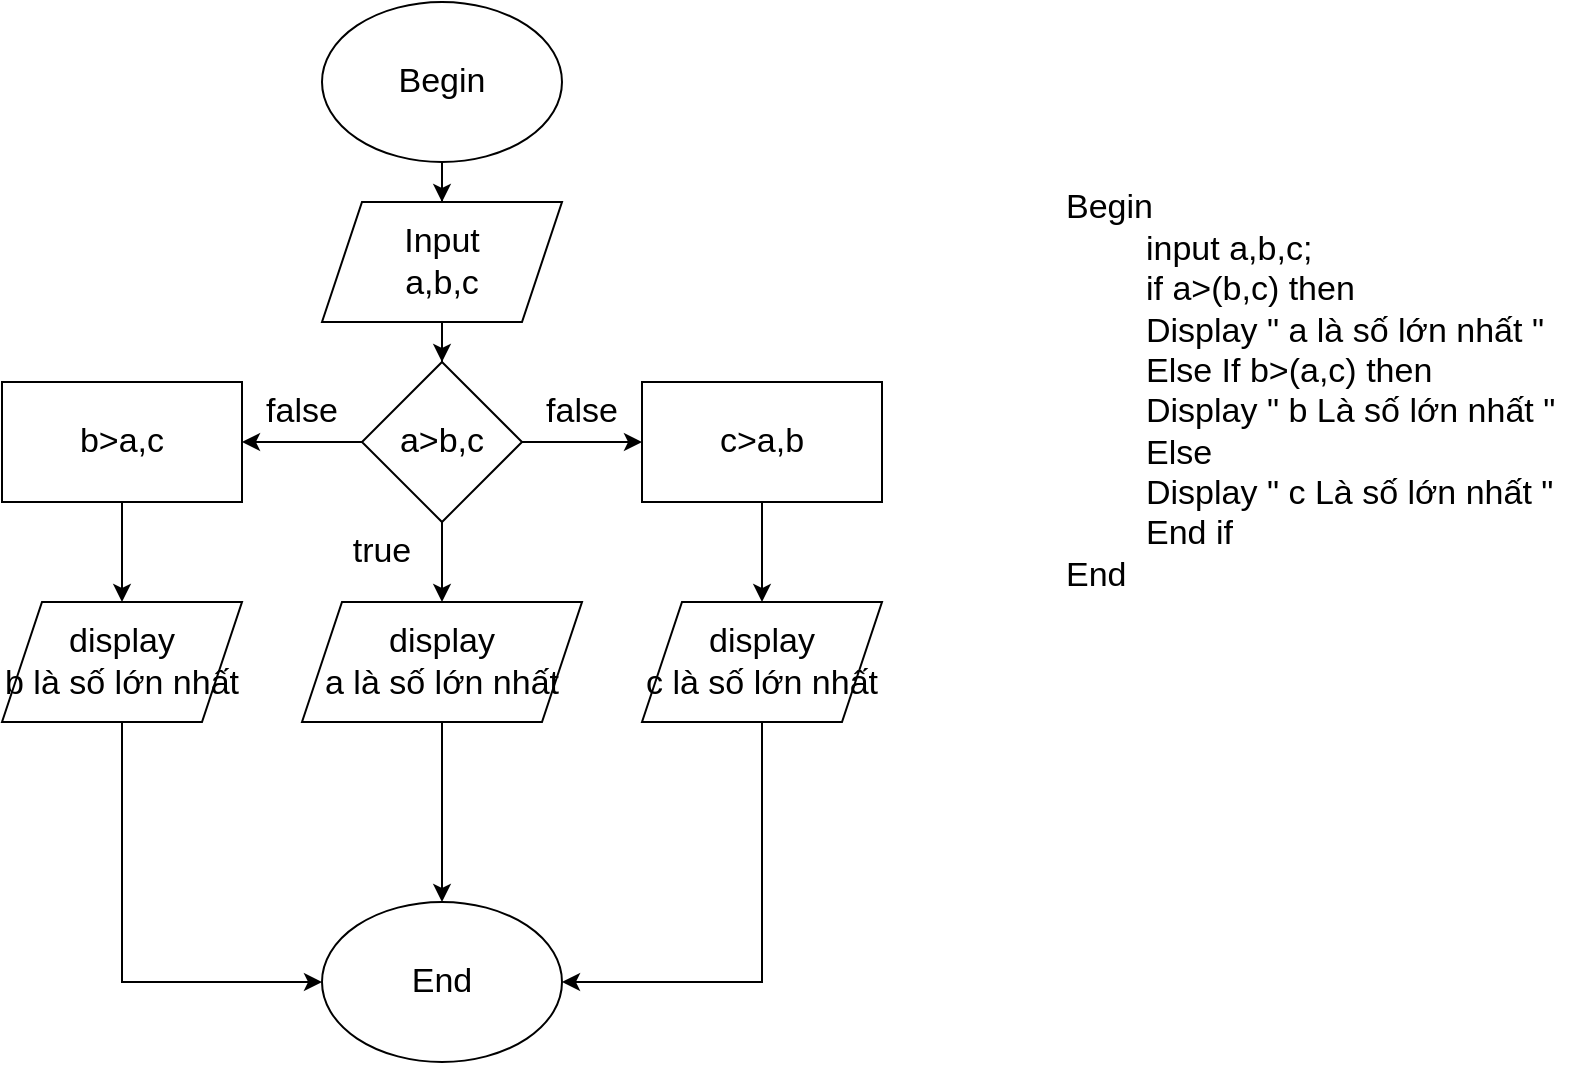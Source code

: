 <mxfile version="18.0.2" type="device"><diagram id="6V9XN6o4CMJaOwGbE_Bq" name="Page-1"><mxGraphModel dx="1038" dy="579" grid="1" gridSize="10" guides="1" tooltips="1" connect="1" arrows="1" fold="1" page="1" pageScale="1" pageWidth="827" pageHeight="1169" math="0" shadow="0"><root><mxCell id="0"/><mxCell id="1" parent="0"/><mxCell id="lSn7exZHZ4tyv8h5g6c0-1" value="Begin&lt;br style=&quot;font-size: 17px;&quot;&gt;&lt;blockquote style=&quot;margin: 0px 0px 0px 40px; border: none; padding: 0px; font-size: 17px;&quot;&gt;input a,b,c;&lt;/blockquote&gt;&lt;blockquote style=&quot;margin: 0px 0px 0px 40px; border: none; padding: 0px; font-size: 17px;&quot;&gt;if a&amp;gt;(b,c) then&lt;/blockquote&gt;&lt;blockquote style=&quot;margin: 0px 0px 0px 40px; border: none; padding: 0px; font-size: 17px;&quot;&gt;Display &quot; a là số lớn nhất &quot;&lt;/blockquote&gt;&lt;blockquote style=&quot;margin: 0px 0px 0px 40px; border: none; padding: 0px; font-size: 17px;&quot;&gt;&lt;span style=&quot;background-color: initial; font-size: 17px;&quot;&gt;Else If b&amp;gt;(a,c) then&lt;/span&gt;&lt;br style=&quot;font-size: 17px;&quot;&gt;&lt;/blockquote&gt;&lt;blockquote style=&quot;margin: 0px 0px 0px 40px; border: none; padding: 0px; font-size: 17px;&quot;&gt;Display &quot; b Là số lớn nhất &quot;&lt;/blockquote&gt;&lt;blockquote style=&quot;margin: 0px 0px 0px 40px; border: none; padding: 0px; font-size: 17px;&quot;&gt;Else&lt;/blockquote&gt;&lt;blockquote style=&quot;margin: 0px 0px 0px 40px; border: none; padding: 0px; font-size: 17px;&quot;&gt;Display &quot; c Là số lớn nhất &quot;&lt;/blockquote&gt;&lt;blockquote style=&quot;margin: 0px 0px 0px 40px; border: none; padding: 0px; font-size: 17px;&quot;&gt;End if&lt;/blockquote&gt;End&lt;br style=&quot;font-size: 17px;&quot;&gt;&lt;blockquote style=&quot;margin: 0px 0px 0px 40px; border: none; padding: 0px; font-size: 17px;&quot;&gt;&lt;br style=&quot;font-size: 17px;&quot;&gt;&lt;/blockquote&gt;" style="text;html=1;strokeColor=none;fillColor=none;align=left;verticalAlign=middle;whiteSpace=wrap;rounded=0;fontSize=17;" vertex="1" parent="1"><mxGeometry x="530" y="120" width="260" height="290" as="geometry"/></mxCell><mxCell id="lSn7exZHZ4tyv8h5g6c0-4" value="" style="edgeStyle=orthogonalEdgeStyle;rounded=0;orthogonalLoop=1;jettySize=auto;html=1;fontSize=17;" edge="1" parent="1" source="lSn7exZHZ4tyv8h5g6c0-2" target="lSn7exZHZ4tyv8h5g6c0-3"><mxGeometry relative="1" as="geometry"/></mxCell><mxCell id="lSn7exZHZ4tyv8h5g6c0-2" value="Begin" style="ellipse;whiteSpace=wrap;html=1;fontSize=17;" vertex="1" parent="1"><mxGeometry x="160" y="60" width="120" height="80" as="geometry"/></mxCell><mxCell id="lSn7exZHZ4tyv8h5g6c0-10" value="" style="edgeStyle=orthogonalEdgeStyle;rounded=0;orthogonalLoop=1;jettySize=auto;html=1;fontSize=17;" edge="1" parent="1" source="lSn7exZHZ4tyv8h5g6c0-3" target="lSn7exZHZ4tyv8h5g6c0-9"><mxGeometry relative="1" as="geometry"/></mxCell><mxCell id="lSn7exZHZ4tyv8h5g6c0-3" value="Input&lt;br&gt;a,b,c" style="shape=parallelogram;perimeter=parallelogramPerimeter;whiteSpace=wrap;html=1;fixedSize=1;fontSize=17;" vertex="1" parent="1"><mxGeometry x="160" y="160" width="120" height="60" as="geometry"/></mxCell><mxCell id="lSn7exZHZ4tyv8h5g6c0-14" value="" style="edgeStyle=orthogonalEdgeStyle;rounded=0;orthogonalLoop=1;jettySize=auto;html=1;fontSize=17;" edge="1" parent="1" source="lSn7exZHZ4tyv8h5g6c0-9" target="lSn7exZHZ4tyv8h5g6c0-13"><mxGeometry relative="1" as="geometry"/></mxCell><mxCell id="lSn7exZHZ4tyv8h5g6c0-17" value="" style="edgeStyle=orthogonalEdgeStyle;rounded=0;orthogonalLoop=1;jettySize=auto;html=1;fontSize=17;" edge="1" parent="1" source="lSn7exZHZ4tyv8h5g6c0-9" target="lSn7exZHZ4tyv8h5g6c0-16"><mxGeometry relative="1" as="geometry"/></mxCell><mxCell id="lSn7exZHZ4tyv8h5g6c0-20" value="" style="edgeStyle=orthogonalEdgeStyle;rounded=0;orthogonalLoop=1;jettySize=auto;html=1;fontSize=17;" edge="1" parent="1" source="lSn7exZHZ4tyv8h5g6c0-9" target="lSn7exZHZ4tyv8h5g6c0-19"><mxGeometry relative="1" as="geometry"/></mxCell><mxCell id="lSn7exZHZ4tyv8h5g6c0-9" value="a&amp;gt;b,c" style="rhombus;whiteSpace=wrap;html=1;fontSize=17;" vertex="1" parent="1"><mxGeometry x="180" y="240" width="80" height="80" as="geometry"/></mxCell><mxCell id="lSn7exZHZ4tyv8h5g6c0-29" style="edgeStyle=orthogonalEdgeStyle;rounded=0;orthogonalLoop=1;jettySize=auto;html=1;fontSize=17;" edge="1" parent="1" source="lSn7exZHZ4tyv8h5g6c0-13" target="lSn7exZHZ4tyv8h5g6c0-26"><mxGeometry relative="1" as="geometry"/></mxCell><mxCell id="lSn7exZHZ4tyv8h5g6c0-13" value="display&lt;br&gt;a là số lớn nhất" style="shape=parallelogram;perimeter=parallelogramPerimeter;whiteSpace=wrap;html=1;fixedSize=1;fontSize=17;" vertex="1" parent="1"><mxGeometry x="150" y="360" width="140" height="60" as="geometry"/></mxCell><mxCell id="lSn7exZHZ4tyv8h5g6c0-15" value="true" style="text;html=1;strokeColor=none;fillColor=none;align=center;verticalAlign=middle;whiteSpace=wrap;rounded=0;fontSize=17;" vertex="1" parent="1"><mxGeometry x="160" y="320" width="60" height="30" as="geometry"/></mxCell><mxCell id="lSn7exZHZ4tyv8h5g6c0-23" value="" style="edgeStyle=orthogonalEdgeStyle;rounded=0;orthogonalLoop=1;jettySize=auto;html=1;fontSize=17;" edge="1" parent="1" source="lSn7exZHZ4tyv8h5g6c0-16" target="lSn7exZHZ4tyv8h5g6c0-22"><mxGeometry relative="1" as="geometry"/></mxCell><mxCell id="lSn7exZHZ4tyv8h5g6c0-16" value="b&amp;gt;a,c" style="whiteSpace=wrap;html=1;fontSize=17;" vertex="1" parent="1"><mxGeometry y="250" width="120" height="60" as="geometry"/></mxCell><mxCell id="lSn7exZHZ4tyv8h5g6c0-18" value="false" style="text;html=1;strokeColor=none;fillColor=none;align=center;verticalAlign=middle;whiteSpace=wrap;rounded=0;fontSize=17;" vertex="1" parent="1"><mxGeometry x="120" y="250" width="60" height="30" as="geometry"/></mxCell><mxCell id="lSn7exZHZ4tyv8h5g6c0-25" value="" style="edgeStyle=orthogonalEdgeStyle;rounded=0;orthogonalLoop=1;jettySize=auto;html=1;fontSize=17;" edge="1" parent="1" source="lSn7exZHZ4tyv8h5g6c0-19" target="lSn7exZHZ4tyv8h5g6c0-24"><mxGeometry relative="1" as="geometry"/></mxCell><mxCell id="lSn7exZHZ4tyv8h5g6c0-19" value="c&amp;gt;a,b" style="whiteSpace=wrap;html=1;fontSize=17;" vertex="1" parent="1"><mxGeometry x="320" y="250" width="120" height="60" as="geometry"/></mxCell><mxCell id="lSn7exZHZ4tyv8h5g6c0-21" value="false" style="text;html=1;strokeColor=none;fillColor=none;align=center;verticalAlign=middle;whiteSpace=wrap;rounded=0;fontSize=17;" vertex="1" parent="1"><mxGeometry x="260" y="250" width="60" height="30" as="geometry"/></mxCell><mxCell id="lSn7exZHZ4tyv8h5g6c0-28" style="edgeStyle=orthogonalEdgeStyle;rounded=0;orthogonalLoop=1;jettySize=auto;html=1;fontSize=17;" edge="1" parent="1" source="lSn7exZHZ4tyv8h5g6c0-22" target="lSn7exZHZ4tyv8h5g6c0-26"><mxGeometry relative="1" as="geometry"><Array as="points"><mxPoint x="60" y="550"/></Array></mxGeometry></mxCell><mxCell id="lSn7exZHZ4tyv8h5g6c0-22" value="display&lt;br&gt;b là số lớn nhất" style="shape=parallelogram;perimeter=parallelogramPerimeter;whiteSpace=wrap;html=1;fixedSize=1;fontSize=17;" vertex="1" parent="1"><mxGeometry y="360" width="120" height="60" as="geometry"/></mxCell><mxCell id="lSn7exZHZ4tyv8h5g6c0-27" style="edgeStyle=orthogonalEdgeStyle;rounded=0;orthogonalLoop=1;jettySize=auto;html=1;fontSize=17;" edge="1" parent="1" source="lSn7exZHZ4tyv8h5g6c0-24" target="lSn7exZHZ4tyv8h5g6c0-26"><mxGeometry relative="1" as="geometry"><Array as="points"><mxPoint x="380" y="550"/></Array></mxGeometry></mxCell><mxCell id="lSn7exZHZ4tyv8h5g6c0-24" value="display&lt;br&gt;c là số lớn nhất" style="shape=parallelogram;perimeter=parallelogramPerimeter;whiteSpace=wrap;html=1;fixedSize=1;fontSize=17;" vertex="1" parent="1"><mxGeometry x="320" y="360" width="120" height="60" as="geometry"/></mxCell><mxCell id="lSn7exZHZ4tyv8h5g6c0-26" value="End" style="ellipse;whiteSpace=wrap;html=1;fontSize=17;" vertex="1" parent="1"><mxGeometry x="160" y="510" width="120" height="80" as="geometry"/></mxCell></root></mxGraphModel></diagram></mxfile>